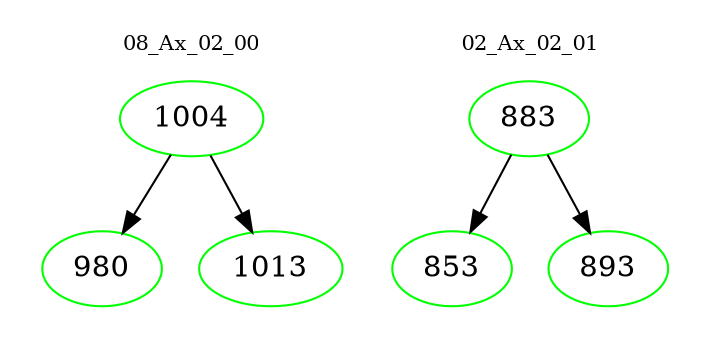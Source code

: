 digraph{
subgraph cluster_0 {
color = white
label = "08_Ax_02_00";
fontsize=10;
T0_1004 [label="1004", color="green"]
T0_1004 -> T0_980 [color="black"]
T0_980 [label="980", color="green"]
T0_1004 -> T0_1013 [color="black"]
T0_1013 [label="1013", color="green"]
}
subgraph cluster_1 {
color = white
label = "02_Ax_02_01";
fontsize=10;
T1_883 [label="883", color="green"]
T1_883 -> T1_853 [color="black"]
T1_853 [label="853", color="green"]
T1_883 -> T1_893 [color="black"]
T1_893 [label="893", color="green"]
}
}
